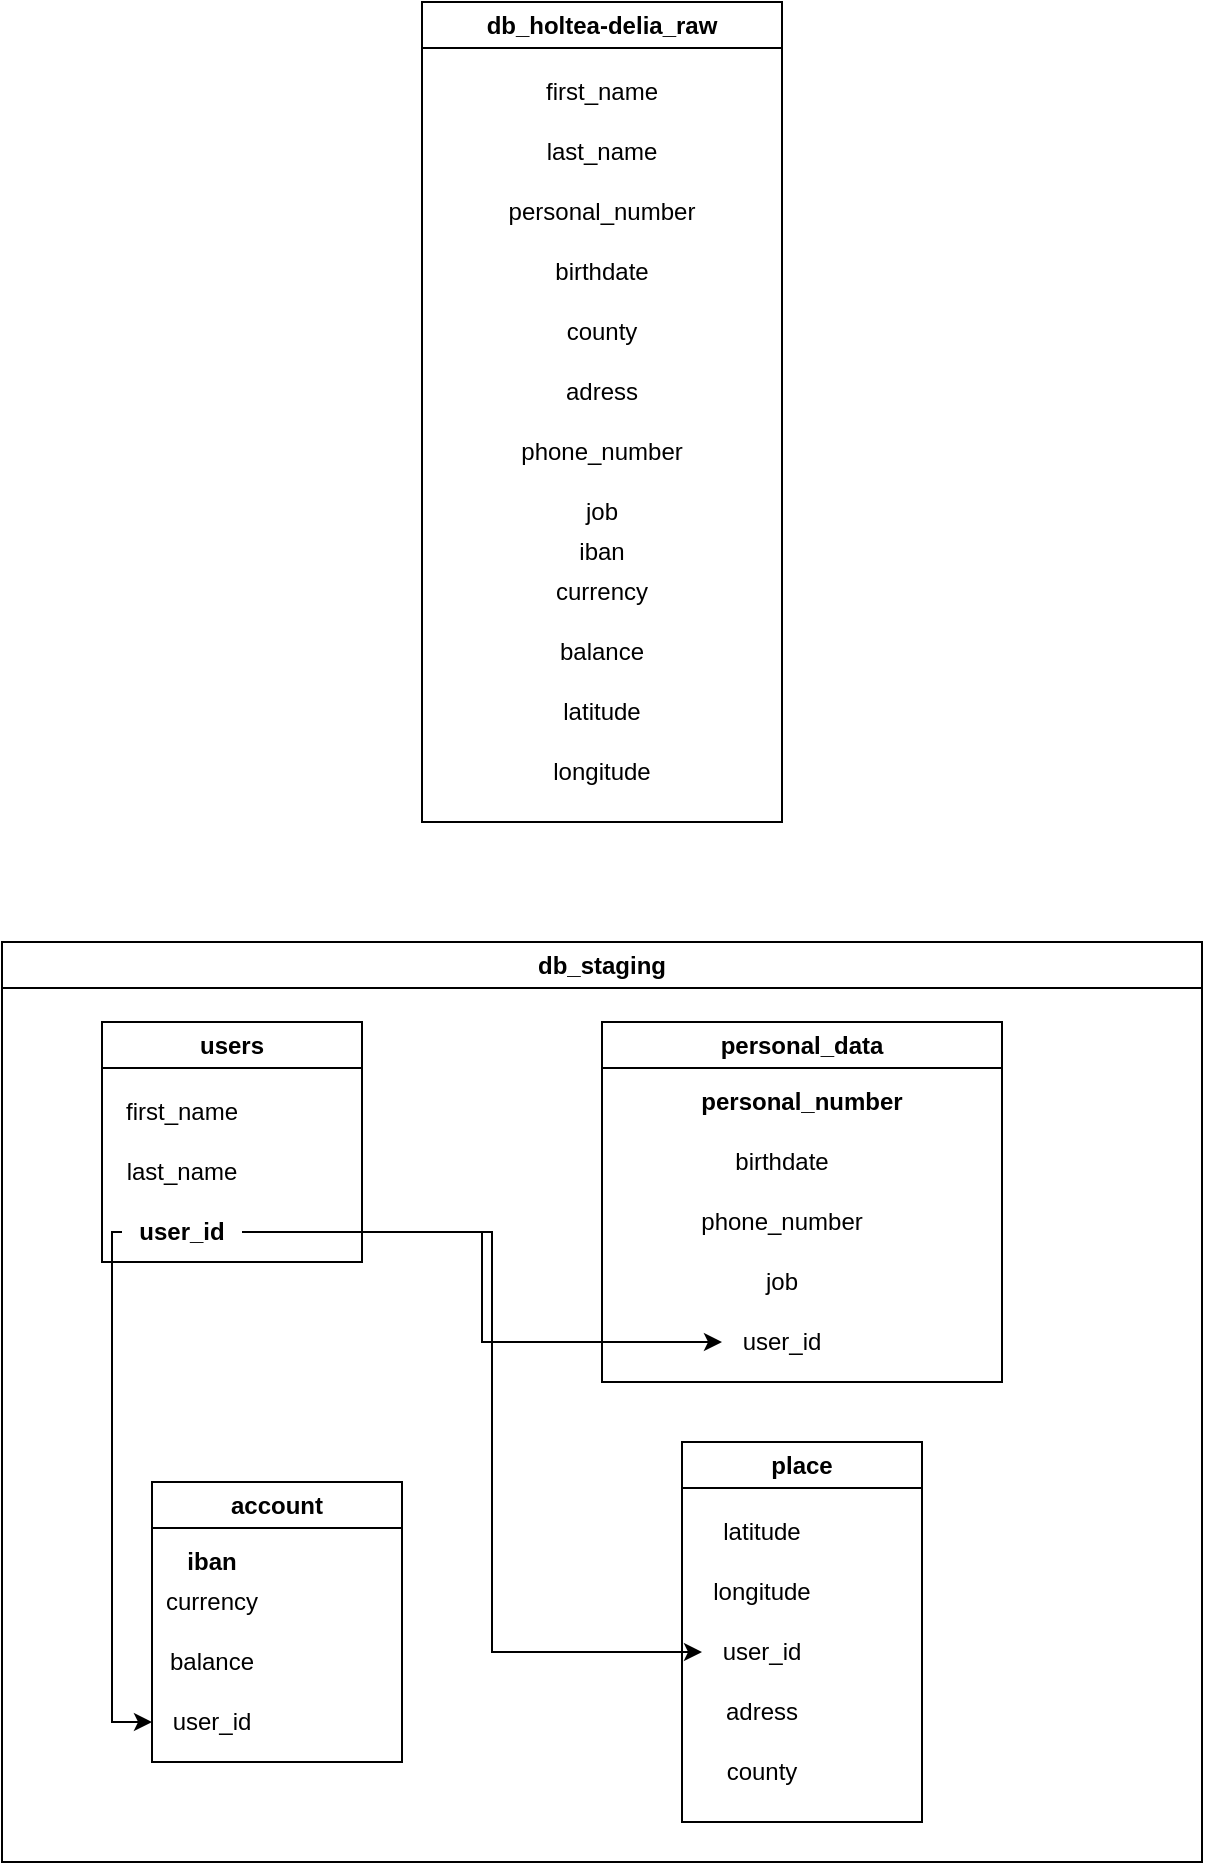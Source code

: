 <?xml version="1.0" encoding="UTF-8"?>
<mxfile version="22.1.16" type="google">
  <diagram name="Page-1" id="iLIa1oOd7L4q1WVl8bYZ">
    <mxGraphModel dx="1122" dy="484" grid="1" gridSize="10" guides="1" tooltips="1" connect="1" arrows="1" fold="1" page="1" pageScale="1" pageWidth="850" pageHeight="1100" math="0" shadow="0">
      <root>
        <mxCell id="0" />
        <mxCell id="1" parent="0" />
        <mxCell id="PSRWvxz2JPk9HZNqZVEA-1" value="db_holtea-delia_raw" style="swimlane;whiteSpace=wrap;html=1;" parent="1" vertex="1">
          <mxGeometry x="335" y="10" width="180" height="410" as="geometry" />
        </mxCell>
        <mxCell id="PSRWvxz2JPk9HZNqZVEA-2" value="first_name" style="text;html=1;strokeColor=none;fillColor=none;align=center;verticalAlign=middle;whiteSpace=wrap;rounded=0;" parent="PSRWvxz2JPk9HZNqZVEA-1" vertex="1">
          <mxGeometry x="60" y="30" width="60" height="30" as="geometry" />
        </mxCell>
        <mxCell id="PSRWvxz2JPk9HZNqZVEA-4" value="personal_number" style="text;html=1;strokeColor=none;fillColor=none;align=center;verticalAlign=middle;whiteSpace=wrap;rounded=0;" parent="PSRWvxz2JPk9HZNqZVEA-1" vertex="1">
          <mxGeometry x="60" y="90" width="60" height="30" as="geometry" />
        </mxCell>
        <mxCell id="PSRWvxz2JPk9HZNqZVEA-6" value="county" style="text;html=1;strokeColor=none;fillColor=none;align=center;verticalAlign=middle;whiteSpace=wrap;rounded=0;" parent="PSRWvxz2JPk9HZNqZVEA-1" vertex="1">
          <mxGeometry x="60" y="150" width="60" height="30" as="geometry" />
        </mxCell>
        <mxCell id="PSRWvxz2JPk9HZNqZVEA-7" value="adress" style="text;html=1;strokeColor=none;fillColor=none;align=center;verticalAlign=middle;whiteSpace=wrap;rounded=0;" parent="PSRWvxz2JPk9HZNqZVEA-1" vertex="1">
          <mxGeometry x="60" y="180" width="60" height="30" as="geometry" />
        </mxCell>
        <mxCell id="PSRWvxz2JPk9HZNqZVEA-8" value="phone_number" style="text;html=1;strokeColor=none;fillColor=none;align=center;verticalAlign=middle;whiteSpace=wrap;rounded=0;" parent="PSRWvxz2JPk9HZNqZVEA-1" vertex="1">
          <mxGeometry x="60" y="210" width="60" height="30" as="geometry" />
        </mxCell>
        <mxCell id="PSRWvxz2JPk9HZNqZVEA-9" value="job" style="text;html=1;strokeColor=none;fillColor=none;align=center;verticalAlign=middle;whiteSpace=wrap;rounded=0;" parent="PSRWvxz2JPk9HZNqZVEA-1" vertex="1">
          <mxGeometry x="60" y="240" width="60" height="30" as="geometry" />
        </mxCell>
        <mxCell id="PSRWvxz2JPk9HZNqZVEA-10" value="iban" style="text;html=1;strokeColor=none;fillColor=none;align=center;verticalAlign=middle;whiteSpace=wrap;rounded=0;" parent="PSRWvxz2JPk9HZNqZVEA-1" vertex="1">
          <mxGeometry x="60" y="260" width="60" height="30" as="geometry" />
        </mxCell>
        <mxCell id="PSRWvxz2JPk9HZNqZVEA-11" value="currency" style="text;html=1;strokeColor=none;fillColor=none;align=center;verticalAlign=middle;whiteSpace=wrap;rounded=0;" parent="PSRWvxz2JPk9HZNqZVEA-1" vertex="1">
          <mxGeometry x="60" y="280" width="60" height="30" as="geometry" />
        </mxCell>
        <mxCell id="PSRWvxz2JPk9HZNqZVEA-12" value="balance" style="text;html=1;strokeColor=none;fillColor=none;align=center;verticalAlign=middle;whiteSpace=wrap;rounded=0;" parent="PSRWvxz2JPk9HZNqZVEA-1" vertex="1">
          <mxGeometry x="60" y="310" width="60" height="30" as="geometry" />
        </mxCell>
        <mxCell id="PSRWvxz2JPk9HZNqZVEA-13" value="latitude" style="text;html=1;strokeColor=none;fillColor=none;align=center;verticalAlign=middle;whiteSpace=wrap;rounded=0;" parent="PSRWvxz2JPk9HZNqZVEA-1" vertex="1">
          <mxGeometry x="60" y="340" width="60" height="30" as="geometry" />
        </mxCell>
        <mxCell id="PSRWvxz2JPk9HZNqZVEA-14" value="longitude" style="text;html=1;strokeColor=none;fillColor=none;align=center;verticalAlign=middle;whiteSpace=wrap;rounded=0;" parent="PSRWvxz2JPk9HZNqZVEA-1" vertex="1">
          <mxGeometry x="60" y="370" width="60" height="30" as="geometry" />
        </mxCell>
        <mxCell id="PSRWvxz2JPk9HZNqZVEA-20" value="last_name" style="text;html=1;strokeColor=none;fillColor=none;align=center;verticalAlign=middle;whiteSpace=wrap;rounded=0;" parent="PSRWvxz2JPk9HZNqZVEA-1" vertex="1">
          <mxGeometry x="60" y="60" width="60" height="30" as="geometry" />
        </mxCell>
        <mxCell id="PSRWvxz2JPk9HZNqZVEA-5" value="birthdate" style="text;html=1;strokeColor=none;fillColor=none;align=center;verticalAlign=middle;whiteSpace=wrap;rounded=0;" parent="PSRWvxz2JPk9HZNqZVEA-1" vertex="1">
          <mxGeometry x="60" y="120" width="60" height="30" as="geometry" />
        </mxCell>
        <mxCell id="PSRWvxz2JPk9HZNqZVEA-16" value="db_staging" style="swimlane;whiteSpace=wrap;html=1;startSize=23;" parent="1" vertex="1">
          <mxGeometry x="125" y="480" width="600" height="460" as="geometry" />
        </mxCell>
        <mxCell id="PSRWvxz2JPk9HZNqZVEA-17" value="users" style="swimlane;whiteSpace=wrap;html=1;" parent="PSRWvxz2JPk9HZNqZVEA-16" vertex="1">
          <mxGeometry x="50" y="40" width="130" height="120" as="geometry" />
        </mxCell>
        <mxCell id="PSRWvxz2JPk9HZNqZVEA-19" value="first_name" style="text;html=1;strokeColor=none;fillColor=none;align=center;verticalAlign=middle;whiteSpace=wrap;rounded=0;" parent="PSRWvxz2JPk9HZNqZVEA-17" vertex="1">
          <mxGeometry x="10" y="30" width="60" height="30" as="geometry" />
        </mxCell>
        <mxCell id="PSRWvxz2JPk9HZNqZVEA-3" value="last_name" style="text;html=1;strokeColor=none;fillColor=none;align=center;verticalAlign=middle;whiteSpace=wrap;rounded=0;" parent="PSRWvxz2JPk9HZNqZVEA-17" vertex="1">
          <mxGeometry x="10" y="60" width="60" height="30" as="geometry" />
        </mxCell>
        <mxCell id="PSRWvxz2JPk9HZNqZVEA-22" value="&lt;b&gt;user_id&lt;/b&gt;" style="text;html=1;strokeColor=none;fillColor=none;align=center;verticalAlign=middle;whiteSpace=wrap;rounded=0;" parent="PSRWvxz2JPk9HZNqZVEA-17" vertex="1">
          <mxGeometry x="10" y="90" width="60" height="30" as="geometry" />
        </mxCell>
        <mxCell id="PSRWvxz2JPk9HZNqZVEA-24" value="place" style="swimlane;whiteSpace=wrap;html=1;startSize=23;" parent="PSRWvxz2JPk9HZNqZVEA-16" vertex="1">
          <mxGeometry x="340" y="250" width="120" height="190" as="geometry" />
        </mxCell>
        <mxCell id="PSRWvxz2JPk9HZNqZVEA-25" value="latitude" style="text;html=1;strokeColor=none;fillColor=none;align=center;verticalAlign=middle;whiteSpace=wrap;rounded=0;" parent="PSRWvxz2JPk9HZNqZVEA-24" vertex="1">
          <mxGeometry x="10" y="30" width="60" height="30" as="geometry" />
        </mxCell>
        <mxCell id="PSRWvxz2JPk9HZNqZVEA-26" value="longitude" style="text;html=1;strokeColor=none;fillColor=none;align=center;verticalAlign=middle;whiteSpace=wrap;rounded=0;" parent="PSRWvxz2JPk9HZNqZVEA-24" vertex="1">
          <mxGeometry x="10" y="60" width="60" height="30" as="geometry" />
        </mxCell>
        <mxCell id="PSRWvxz2JPk9HZNqZVEA-32" value="adress" style="text;html=1;strokeColor=none;fillColor=none;align=center;verticalAlign=middle;whiteSpace=wrap;rounded=0;" parent="PSRWvxz2JPk9HZNqZVEA-24" vertex="1">
          <mxGeometry x="10" y="120" width="60" height="30" as="geometry" />
        </mxCell>
        <mxCell id="PSRWvxz2JPk9HZNqZVEA-31" value="county" style="text;html=1;strokeColor=none;fillColor=none;align=center;verticalAlign=middle;whiteSpace=wrap;rounded=0;" parent="PSRWvxz2JPk9HZNqZVEA-24" vertex="1">
          <mxGeometry x="10" y="150" width="60" height="30" as="geometry" />
        </mxCell>
        <mxCell id="_r3Kb5Y2ft2d_ynZO0L6-1" value="user_id" style="text;html=1;strokeColor=none;fillColor=none;align=center;verticalAlign=middle;whiteSpace=wrap;rounded=0;" vertex="1" parent="PSRWvxz2JPk9HZNqZVEA-24">
          <mxGeometry x="10" y="90" width="60" height="30" as="geometry" />
        </mxCell>
        <mxCell id="PSRWvxz2JPk9HZNqZVEA-28" value="personal_data" style="swimlane;whiteSpace=wrap;html=1;" parent="PSRWvxz2JPk9HZNqZVEA-16" vertex="1">
          <mxGeometry x="300" y="40" width="200" height="180" as="geometry" />
        </mxCell>
        <mxCell id="PSRWvxz2JPk9HZNqZVEA-29" value="&lt;b&gt;personal_number&lt;/b&gt;" style="text;html=1;strokeColor=none;fillColor=none;align=center;verticalAlign=middle;whiteSpace=wrap;rounded=0;" parent="PSRWvxz2JPk9HZNqZVEA-28" vertex="1">
          <mxGeometry x="70" y="25" width="60" height="30" as="geometry" />
        </mxCell>
        <mxCell id="PSRWvxz2JPk9HZNqZVEA-30" value="birthdate" style="text;html=1;strokeColor=none;fillColor=none;align=center;verticalAlign=middle;whiteSpace=wrap;rounded=0;" parent="PSRWvxz2JPk9HZNqZVEA-28" vertex="1">
          <mxGeometry x="60" y="55" width="60" height="30" as="geometry" />
        </mxCell>
        <mxCell id="PSRWvxz2JPk9HZNqZVEA-35" value="phone_number" style="text;html=1;strokeColor=none;fillColor=none;align=center;verticalAlign=middle;whiteSpace=wrap;rounded=0;" parent="PSRWvxz2JPk9HZNqZVEA-28" vertex="1">
          <mxGeometry x="60" y="85" width="60" height="30" as="geometry" />
        </mxCell>
        <mxCell id="PSRWvxz2JPk9HZNqZVEA-36" value="job" style="text;html=1;strokeColor=none;fillColor=none;align=center;verticalAlign=middle;whiteSpace=wrap;rounded=0;" parent="PSRWvxz2JPk9HZNqZVEA-28" vertex="1">
          <mxGeometry x="60" y="115" width="60" height="30" as="geometry" />
        </mxCell>
        <mxCell id="PSRWvxz2JPk9HZNqZVEA-41" value="user_id" style="text;html=1;strokeColor=none;fillColor=none;align=center;verticalAlign=middle;whiteSpace=wrap;rounded=0;" parent="PSRWvxz2JPk9HZNqZVEA-28" vertex="1">
          <mxGeometry x="60" y="145" width="60" height="30" as="geometry" />
        </mxCell>
        <mxCell id="PSRWvxz2JPk9HZNqZVEA-42" style="edgeStyle=orthogonalEdgeStyle;rounded=0;orthogonalLoop=1;jettySize=auto;html=1;entryX=0;entryY=0.5;entryDx=0;entryDy=0;" parent="PSRWvxz2JPk9HZNqZVEA-16" source="PSRWvxz2JPk9HZNqZVEA-22" target="PSRWvxz2JPk9HZNqZVEA-41" edge="1">
          <mxGeometry relative="1" as="geometry">
            <mxPoint x="230" y="270" as="targetPoint" />
          </mxGeometry>
        </mxCell>
        <mxCell id="PSRWvxz2JPk9HZNqZVEA-37" value="account" style="swimlane;whiteSpace=wrap;html=1;" parent="PSRWvxz2JPk9HZNqZVEA-16" vertex="1">
          <mxGeometry x="75" y="270" width="125" height="140" as="geometry" />
        </mxCell>
        <mxCell id="PSRWvxz2JPk9HZNqZVEA-38" value="currency" style="text;html=1;strokeColor=none;fillColor=none;align=center;verticalAlign=middle;whiteSpace=wrap;rounded=0;" parent="PSRWvxz2JPk9HZNqZVEA-37" vertex="1">
          <mxGeometry y="45" width="60" height="30" as="geometry" />
        </mxCell>
        <mxCell id="PSRWvxz2JPk9HZNqZVEA-39" value="&lt;b&gt;iban&lt;/b&gt;" style="text;html=1;strokeColor=none;fillColor=none;align=center;verticalAlign=middle;whiteSpace=wrap;rounded=0;" parent="PSRWvxz2JPk9HZNqZVEA-37" vertex="1">
          <mxGeometry y="25" width="60" height="30" as="geometry" />
        </mxCell>
        <mxCell id="PSRWvxz2JPk9HZNqZVEA-40" value="balance" style="text;html=1;strokeColor=none;fillColor=none;align=center;verticalAlign=middle;whiteSpace=wrap;rounded=0;" parent="PSRWvxz2JPk9HZNqZVEA-37" vertex="1">
          <mxGeometry y="75" width="60" height="30" as="geometry" />
        </mxCell>
        <mxCell id="PSRWvxz2JPk9HZNqZVEA-47" value="user_id" style="text;html=1;strokeColor=none;fillColor=none;align=center;verticalAlign=middle;whiteSpace=wrap;rounded=0;" parent="PSRWvxz2JPk9HZNqZVEA-37" vertex="1">
          <mxGeometry y="105" width="60" height="30" as="geometry" />
        </mxCell>
        <mxCell id="PSRWvxz2JPk9HZNqZVEA-50" style="edgeStyle=orthogonalEdgeStyle;rounded=0;orthogonalLoop=1;jettySize=auto;html=1;entryX=0;entryY=0.5;entryDx=0;entryDy=0;" parent="PSRWvxz2JPk9HZNqZVEA-16" source="PSRWvxz2JPk9HZNqZVEA-22" target="PSRWvxz2JPk9HZNqZVEA-47" edge="1">
          <mxGeometry relative="1" as="geometry">
            <Array as="points">
              <mxPoint x="55" y="145" />
              <mxPoint x="55" y="390" />
            </Array>
          </mxGeometry>
        </mxCell>
        <mxCell id="_r3Kb5Y2ft2d_ynZO0L6-2" style="edgeStyle=orthogonalEdgeStyle;rounded=0;orthogonalLoop=1;jettySize=auto;html=1;entryX=0;entryY=0.5;entryDx=0;entryDy=0;" edge="1" parent="PSRWvxz2JPk9HZNqZVEA-16" source="PSRWvxz2JPk9HZNqZVEA-22" target="_r3Kb5Y2ft2d_ynZO0L6-1">
          <mxGeometry relative="1" as="geometry">
            <Array as="points">
              <mxPoint x="245" y="145" />
              <mxPoint x="245" y="355" />
            </Array>
          </mxGeometry>
        </mxCell>
      </root>
    </mxGraphModel>
  </diagram>
</mxfile>
